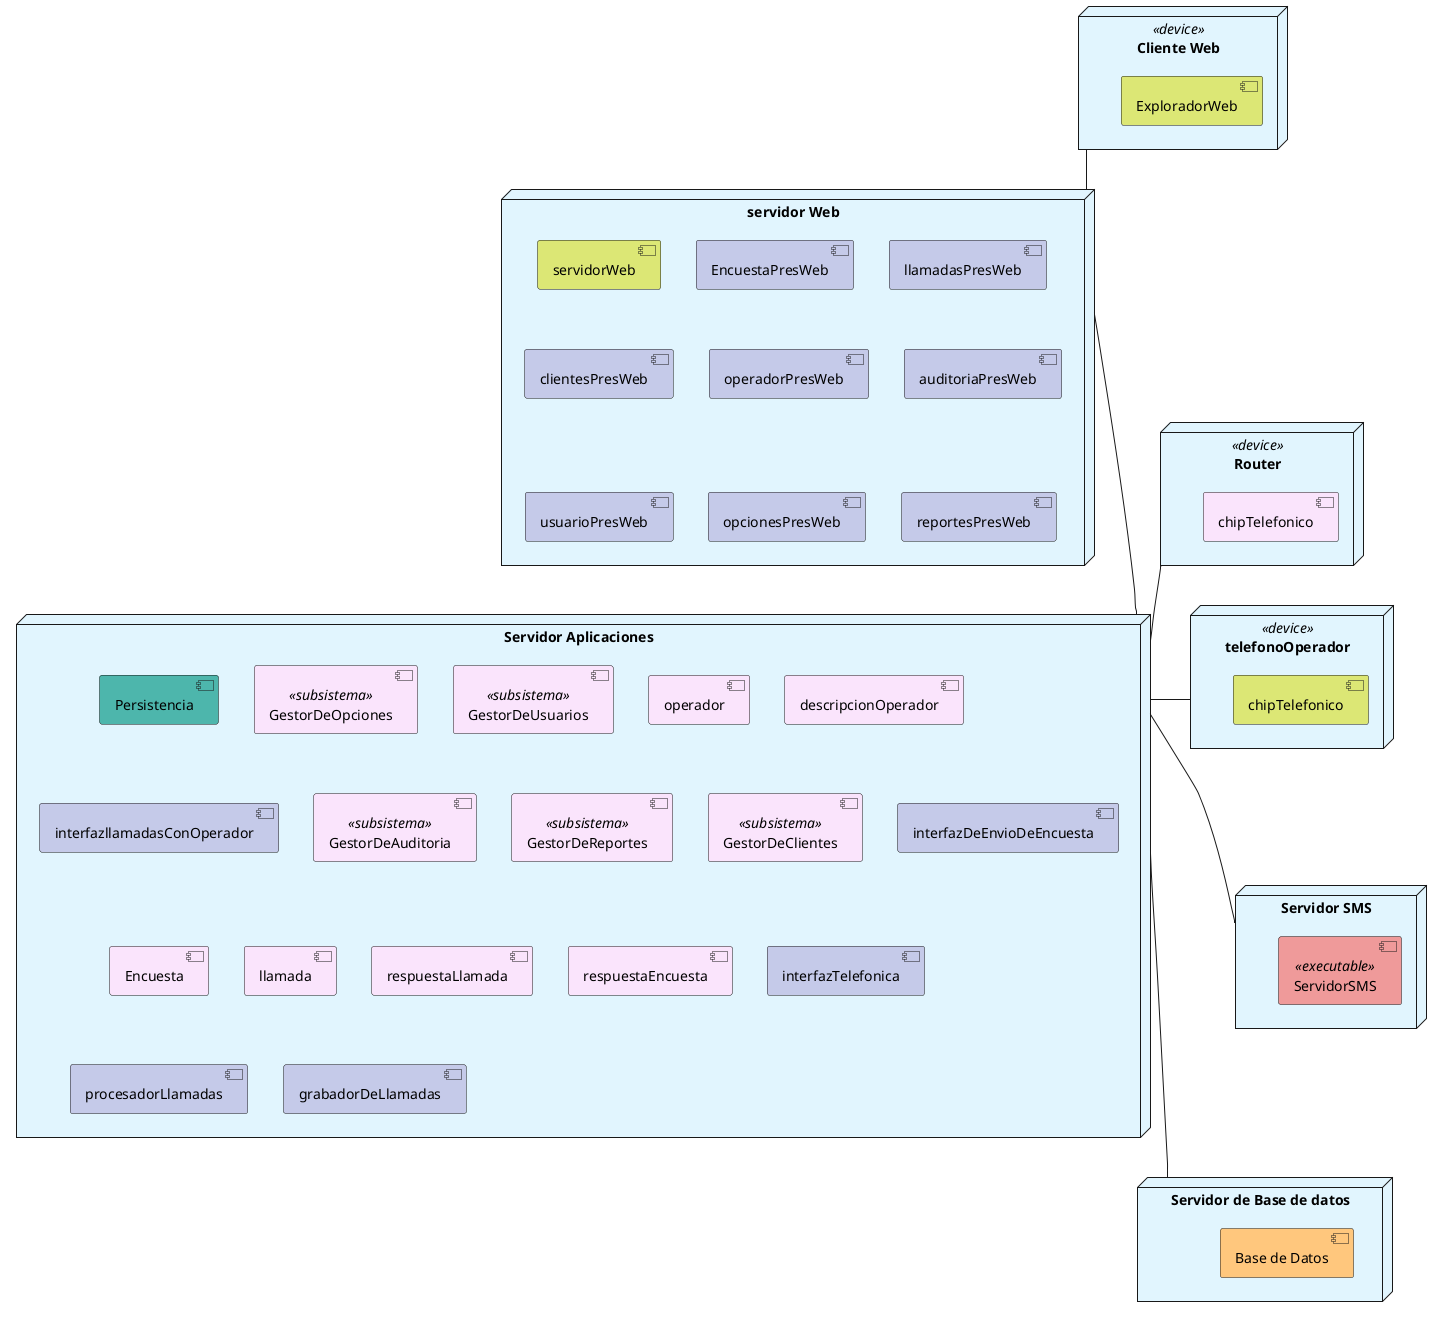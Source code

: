 @startuml

node "Cliente Web" as presWeb <<device>>#E1F5FE{
component [ExploradorWeb] #DCE775 
}

node "servidor Web" as NodeservidorWeb #E1F5FE{
component [servidorWeb] #DCE775
component [EncuestaPresWeb] #C5CAE9
component [llamadasPresWeb] #C5CAE9
component [clientesPresWeb] #C5CAE9
component [operadorPresWeb] #C5CAE9
component [auditoriaPresWeb] #C5CAE9
component [usuarioPresWeb] #C5CAE9
component [opcionesPresWeb] #C5CAE9
component [reportesPresWeb] #C5CAE9
}
node "Servidor Aplicaciones" as NodeApps #E1F5FE{
component [Persistencia] #4DB6AC
component [GestorDeOpciones] <<subsistema>> #fae4fc
component [GestorDeUsuarios] <<subsistema>> #fae4fc
component [operador] #fae4fc
component [descripcionOperador] #fae4fc
component [interfazllamadasConOperador] #C5CAE9
component GestorDeAuditoria <<subsistema>> #fae4fc
component GestorDeReportes <<subsistema>> #fae4fc
component GestorDeClientes <<subsistema>> #fae4fc
component interfazDeEnvioDeEncuesta #C5CAE9
component Encuesta #fae4fc
component llamada #fae4fc
component respuestaLlamada #fae4fc
component respuestaEncuesta #fae4fc
component interfazTelefonica #C5CAE9
component procesadorLlamadas #C5CAE9
component grabadorDeLlamadas #C5CAE9
 
}
node "Servidor de Base de datos" as NodeBD #E1F5FE{
component [Base de Datos] #ffc77d
}
node Router <<device>>  #E1F5FE{
  component [chipTelefonico] as c2 #fae4fc
}
node telefonoOperador <<device>> #E1F5FE{
  component [chipTelefonico] as c1 #DCE775
  
}
node "Servidor SMS" as servidorSMS #E1F5FE{
  component ServidorSMS <<executable>> #EF9A9A
}



presWeb  -down- NodeservidorWeb 
NodeservidorWeb -down--- NodeApps
NodeBD  -up---- NodeApps
NodeApps -up- Router
NodeApps -right-- telefonoOperador
NodeApps -down-- servidorSMS

@enduml
